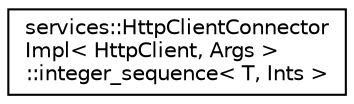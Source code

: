 digraph "Graphical Class Hierarchy"
{
 // INTERACTIVE_SVG=YES
  edge [fontname="Helvetica",fontsize="10",labelfontname="Helvetica",labelfontsize="10"];
  node [fontname="Helvetica",fontsize="10",shape=record];
  rankdir="LR";
  Node0 [label="services::HttpClientConnector\lImpl\< HttpClient, Args \>\l::integer_sequence\< T, Ints \>",height=0.2,width=0.4,color="black", fillcolor="white", style="filled",URL="$db/de2/classservices_1_1_http_client_connector_impl_1_1integer__sequence.html"];
}
